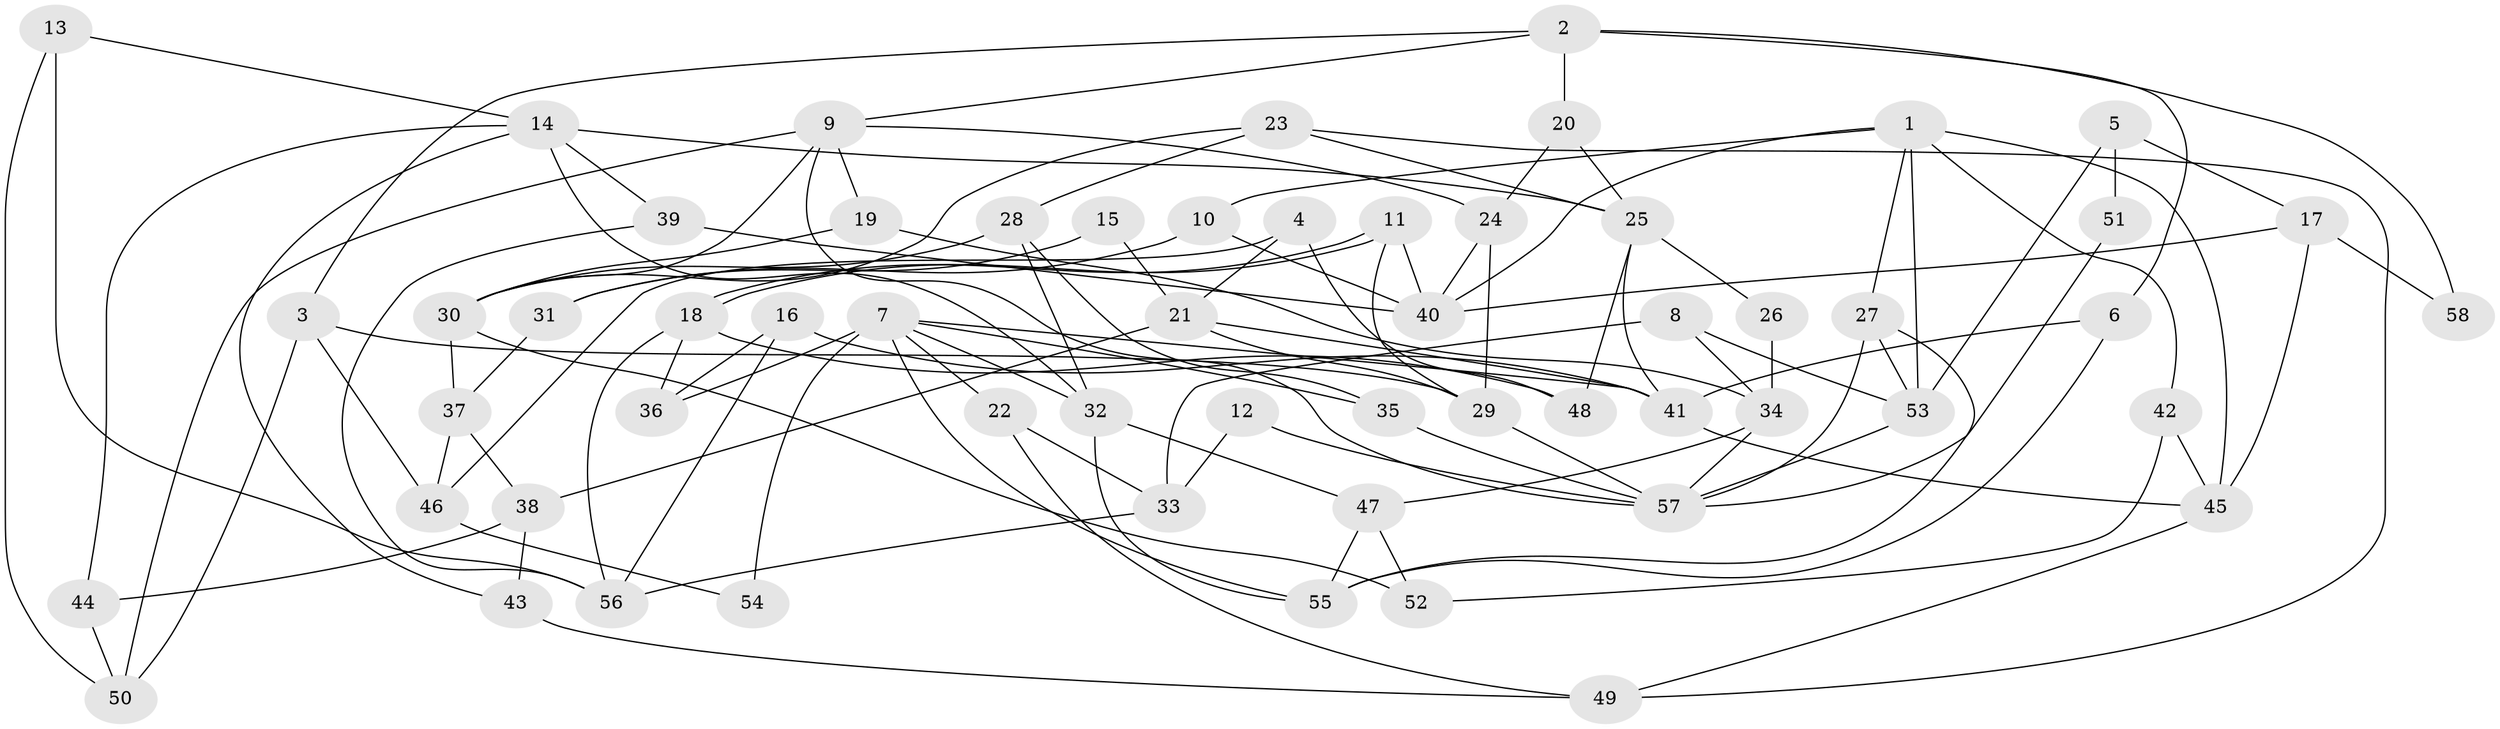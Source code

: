 // Generated by graph-tools (version 1.1) at 2025/02/03/09/25 03:02:11]
// undirected, 58 vertices, 116 edges
graph export_dot {
graph [start="1"]
  node [color=gray90,style=filled];
  1;
  2;
  3;
  4;
  5;
  6;
  7;
  8;
  9;
  10;
  11;
  12;
  13;
  14;
  15;
  16;
  17;
  18;
  19;
  20;
  21;
  22;
  23;
  24;
  25;
  26;
  27;
  28;
  29;
  30;
  31;
  32;
  33;
  34;
  35;
  36;
  37;
  38;
  39;
  40;
  41;
  42;
  43;
  44;
  45;
  46;
  47;
  48;
  49;
  50;
  51;
  52;
  53;
  54;
  55;
  56;
  57;
  58;
  1 -- 40;
  1 -- 53;
  1 -- 10;
  1 -- 27;
  1 -- 42;
  1 -- 45;
  2 -- 9;
  2 -- 20;
  2 -- 3;
  2 -- 6;
  2 -- 58;
  3 -- 29;
  3 -- 46;
  3 -- 50;
  4 -- 21;
  4 -- 46;
  4 -- 48;
  5 -- 53;
  5 -- 17;
  5 -- 51;
  6 -- 55;
  6 -- 41;
  7 -- 32;
  7 -- 55;
  7 -- 22;
  7 -- 35;
  7 -- 36;
  7 -- 41;
  7 -- 54;
  8 -- 53;
  8 -- 34;
  8 -- 33;
  9 -- 50;
  9 -- 30;
  9 -- 19;
  9 -- 24;
  9 -- 57;
  10 -- 40;
  10 -- 31;
  11 -- 18;
  11 -- 18;
  11 -- 29;
  11 -- 40;
  12 -- 33;
  12 -- 57;
  13 -- 14;
  13 -- 56;
  13 -- 50;
  14 -- 25;
  14 -- 32;
  14 -- 39;
  14 -- 43;
  14 -- 44;
  15 -- 31;
  15 -- 21;
  16 -- 41;
  16 -- 36;
  16 -- 56;
  17 -- 40;
  17 -- 45;
  17 -- 58;
  18 -- 48;
  18 -- 36;
  18 -- 56;
  19 -- 30;
  19 -- 34;
  20 -- 25;
  20 -- 24;
  21 -- 41;
  21 -- 38;
  21 -- 29;
  22 -- 33;
  22 -- 49;
  23 -- 49;
  23 -- 30;
  23 -- 25;
  23 -- 28;
  24 -- 40;
  24 -- 29;
  25 -- 41;
  25 -- 26;
  25 -- 48;
  26 -- 34;
  27 -- 57;
  27 -- 53;
  27 -- 55;
  28 -- 35;
  28 -- 30;
  28 -- 32;
  29 -- 57;
  30 -- 52;
  30 -- 37;
  31 -- 37;
  32 -- 47;
  32 -- 55;
  33 -- 56;
  34 -- 57;
  34 -- 47;
  35 -- 57;
  37 -- 38;
  37 -- 46;
  38 -- 44;
  38 -- 43;
  39 -- 56;
  39 -- 40;
  41 -- 45;
  42 -- 45;
  42 -- 52;
  43 -- 49;
  44 -- 50;
  45 -- 49;
  46 -- 54;
  47 -- 55;
  47 -- 52;
  51 -- 57;
  53 -- 57;
}
